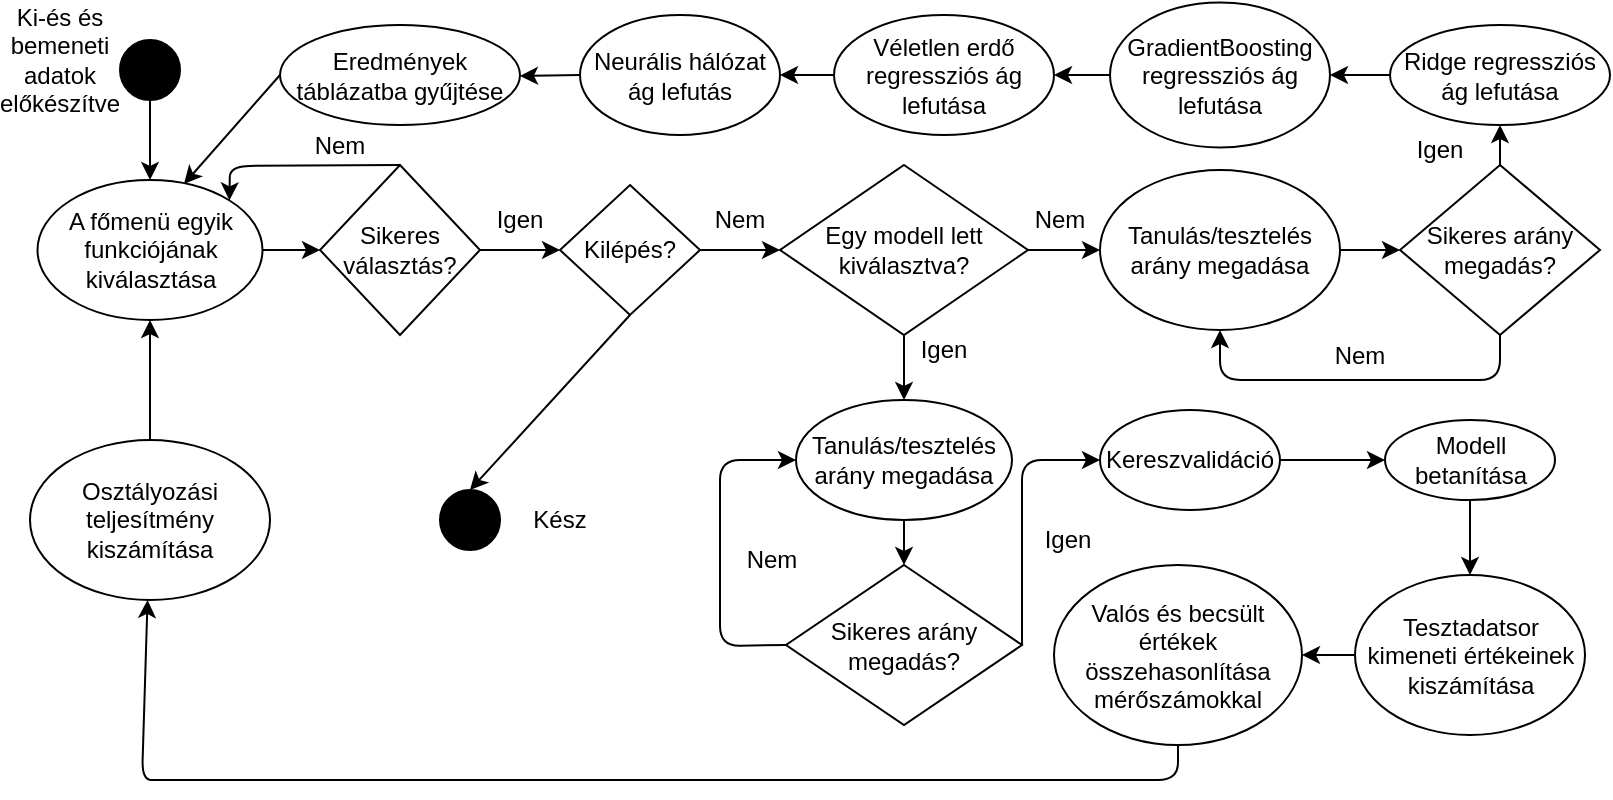 <mxfile version="14.5.1" type="github">
  <diagram id="C5RBs43oDa-KdzZeNtuy" name="Page-1">
    <mxGraphModel dx="1038" dy="547" grid="1" gridSize="10" guides="1" tooltips="1" connect="1" arrows="1" fold="1" page="1" pageScale="1" pageWidth="827" pageHeight="1169" math="0" shadow="0">
      <root>
        <mxCell id="WIyWlLk6GJQsqaUBKTNV-0" />
        <mxCell id="WIyWlLk6GJQsqaUBKTNV-1" parent="WIyWlLk6GJQsqaUBKTNV-0" />
        <mxCell id="addYo3OI-2JenMwdI06b-0" value="" style="ellipse;whiteSpace=wrap;html=1;aspect=fixed;fillColor=#000000;" parent="WIyWlLk6GJQsqaUBKTNV-1" vertex="1">
          <mxGeometry x="80" y="20" width="30" height="30" as="geometry" />
        </mxCell>
        <mxCell id="addYo3OI-2JenMwdI06b-4" value="Ki-és és bemeneti adatok előkészítve" style="text;html=1;strokeColor=none;fillColor=none;align=center;verticalAlign=middle;whiteSpace=wrap;rounded=0;" parent="WIyWlLk6GJQsqaUBKTNV-1" vertex="1">
          <mxGeometry x="30" y="20" width="40" height="20" as="geometry" />
        </mxCell>
        <mxCell id="addYo3OI-2JenMwdI06b-5" value="" style="endArrow=classic;html=1;exitX=0.5;exitY=1;exitDx=0;exitDy=0;entryX=0.5;entryY=0;entryDx=0;entryDy=0;" parent="WIyWlLk6GJQsqaUBKTNV-1" source="addYo3OI-2JenMwdI06b-0" edge="1" target="addYo3OI-2JenMwdI06b-6">
          <mxGeometry width="50" height="50" relative="1" as="geometry">
            <mxPoint x="390" y="280" as="sourcePoint" />
            <mxPoint x="235" y="90" as="targetPoint" />
          </mxGeometry>
        </mxCell>
        <mxCell id="addYo3OI-2JenMwdI06b-6" value="A főmenü egyik funkciójának kiválasztása" style="ellipse;whiteSpace=wrap;html=1;fillColor=#FFFFFF;" parent="WIyWlLk6GJQsqaUBKTNV-1" vertex="1">
          <mxGeometry x="38.75" y="90" width="112.5" height="70" as="geometry" />
        </mxCell>
        <mxCell id="addYo3OI-2JenMwdI06b-7" value="" style="endArrow=classic;html=1;exitX=1;exitY=0.5;exitDx=0;exitDy=0;" parent="WIyWlLk6GJQsqaUBKTNV-1" source="addYo3OI-2JenMwdI06b-6" edge="1" target="3oGbNOOgEWdSj0GeXgSx-3">
          <mxGeometry width="50" height="50" relative="1" as="geometry">
            <mxPoint x="390" y="280" as="sourcePoint" />
            <mxPoint x="230" y="125" as="targetPoint" />
          </mxGeometry>
        </mxCell>
        <mxCell id="addYo3OI-2JenMwdI06b-10" value="Tanulás/tesztelés arány megadása" style="ellipse;whiteSpace=wrap;html=1;fillColor=#FFFFFF;" parent="WIyWlLk6GJQsqaUBKTNV-1" vertex="1">
          <mxGeometry x="570" y="85" width="120" height="80" as="geometry" />
        </mxCell>
        <mxCell id="addYo3OI-2JenMwdI06b-16" value="&lt;div&gt;Valós és becsült értékek összehasonlítása&lt;/div&gt;&lt;div&gt;mérőszámokkal&lt;br&gt;&lt;/div&gt;" style="ellipse;whiteSpace=wrap;html=1;" parent="WIyWlLk6GJQsqaUBKTNV-1" vertex="1">
          <mxGeometry x="547" y="282.5" width="124" height="90" as="geometry" />
        </mxCell>
        <mxCell id="addYo3OI-2JenMwdI06b-25" value="" style="ellipse;whiteSpace=wrap;html=1;aspect=fixed;fillColor=#000000;" parent="WIyWlLk6GJQsqaUBKTNV-1" vertex="1">
          <mxGeometry x="240" y="245" width="30" height="30" as="geometry" />
        </mxCell>
        <mxCell id="addYo3OI-2JenMwdI06b-26" value="Kész" style="text;html=1;strokeColor=none;fillColor=none;align=center;verticalAlign=middle;whiteSpace=wrap;rounded=0;" parent="WIyWlLk6GJQsqaUBKTNV-1" vertex="1">
          <mxGeometry x="280" y="250" width="40" height="20" as="geometry" />
        </mxCell>
        <mxCell id="3oGbNOOgEWdSj0GeXgSx-3" value="Sikeres választás?" style="rhombus;whiteSpace=wrap;html=1;" vertex="1" parent="WIyWlLk6GJQsqaUBKTNV-1">
          <mxGeometry x="180" y="82.5" width="80" height="85" as="geometry" />
        </mxCell>
        <mxCell id="3oGbNOOgEWdSj0GeXgSx-4" value="" style="endArrow=classic;html=1;exitX=0.5;exitY=0;exitDx=0;exitDy=0;entryX=1;entryY=0;entryDx=0;entryDy=0;" edge="1" parent="WIyWlLk6GJQsqaUBKTNV-1" source="3oGbNOOgEWdSj0GeXgSx-3" target="addYo3OI-2JenMwdI06b-6">
          <mxGeometry width="50" height="50" relative="1" as="geometry">
            <mxPoint x="390" y="290" as="sourcePoint" />
            <mxPoint x="440" y="240" as="targetPoint" />
            <Array as="points">
              <mxPoint x="135" y="83" />
            </Array>
          </mxGeometry>
        </mxCell>
        <mxCell id="3oGbNOOgEWdSj0GeXgSx-5" value="Nem" style="text;html=1;strokeColor=none;fillColor=none;align=center;verticalAlign=middle;whiteSpace=wrap;rounded=0;" vertex="1" parent="WIyWlLk6GJQsqaUBKTNV-1">
          <mxGeometry x="170" y="62.5" width="40" height="20" as="geometry" />
        </mxCell>
        <mxCell id="3oGbNOOgEWdSj0GeXgSx-8" value="" style="endArrow=classic;html=1;exitX=1;exitY=0.5;exitDx=0;exitDy=0;" edge="1" parent="WIyWlLk6GJQsqaUBKTNV-1" source="3oGbNOOgEWdSj0GeXgSx-3" target="3oGbNOOgEWdSj0GeXgSx-9">
          <mxGeometry width="50" height="50" relative="1" as="geometry">
            <mxPoint x="390" y="290" as="sourcePoint" />
            <mxPoint x="320" y="125" as="targetPoint" />
          </mxGeometry>
        </mxCell>
        <mxCell id="3oGbNOOgEWdSj0GeXgSx-9" value="Kilépés?" style="rhombus;whiteSpace=wrap;html=1;" vertex="1" parent="WIyWlLk6GJQsqaUBKTNV-1">
          <mxGeometry x="300" y="92.5" width="70" height="65" as="geometry" />
        </mxCell>
        <mxCell id="3oGbNOOgEWdSj0GeXgSx-10" value="Igen" style="text;html=1;strokeColor=none;fillColor=none;align=center;verticalAlign=middle;whiteSpace=wrap;rounded=0;" vertex="1" parent="WIyWlLk6GJQsqaUBKTNV-1">
          <mxGeometry x="260" y="100" width="40" height="20" as="geometry" />
        </mxCell>
        <mxCell id="3oGbNOOgEWdSj0GeXgSx-15" value="Egy modell lett kiválasztva?" style="rhombus;whiteSpace=wrap;html=1;" vertex="1" parent="WIyWlLk6GJQsqaUBKTNV-1">
          <mxGeometry x="410" y="82.5" width="124" height="85" as="geometry" />
        </mxCell>
        <mxCell id="3oGbNOOgEWdSj0GeXgSx-16" value="" style="endArrow=classic;html=1;exitX=1;exitY=0.5;exitDx=0;exitDy=0;entryX=0;entryY=0.5;entryDx=0;entryDy=0;" edge="1" parent="WIyWlLk6GJQsqaUBKTNV-1" source="3oGbNOOgEWdSj0GeXgSx-9" target="3oGbNOOgEWdSj0GeXgSx-15">
          <mxGeometry width="50" height="50" relative="1" as="geometry">
            <mxPoint x="390" y="290" as="sourcePoint" />
            <mxPoint x="440" y="240" as="targetPoint" />
          </mxGeometry>
        </mxCell>
        <mxCell id="3oGbNOOgEWdSj0GeXgSx-17" value="Nem" style="text;html=1;strokeColor=none;fillColor=none;align=center;verticalAlign=middle;whiteSpace=wrap;rounded=0;" vertex="1" parent="WIyWlLk6GJQsqaUBKTNV-1">
          <mxGeometry x="370" y="100" width="40" height="20" as="geometry" />
        </mxCell>
        <mxCell id="3oGbNOOgEWdSj0GeXgSx-18" value="" style="endArrow=classic;html=1;exitX=0.5;exitY=1;exitDx=0;exitDy=0;" edge="1" parent="WIyWlLk6GJQsqaUBKTNV-1" source="3oGbNOOgEWdSj0GeXgSx-15" target="3oGbNOOgEWdSj0GeXgSx-19">
          <mxGeometry width="50" height="50" relative="1" as="geometry">
            <mxPoint x="390" y="290" as="sourcePoint" />
            <mxPoint x="488" y="200" as="targetPoint" />
          </mxGeometry>
        </mxCell>
        <mxCell id="3oGbNOOgEWdSj0GeXgSx-19" value="Tanulás/tesztelés arány megadása" style="ellipse;whiteSpace=wrap;html=1;" vertex="1" parent="WIyWlLk6GJQsqaUBKTNV-1">
          <mxGeometry x="418" y="200" width="108" height="60" as="geometry" />
        </mxCell>
        <mxCell id="3oGbNOOgEWdSj0GeXgSx-20" value="" style="endArrow=classic;html=1;exitX=0.5;exitY=1;exitDx=0;exitDy=0;" edge="1" parent="WIyWlLk6GJQsqaUBKTNV-1" source="3oGbNOOgEWdSj0GeXgSx-19" target="3oGbNOOgEWdSj0GeXgSx-21">
          <mxGeometry width="50" height="50" relative="1" as="geometry">
            <mxPoint x="390" y="290" as="sourcePoint" />
            <mxPoint x="488" y="290" as="targetPoint" />
          </mxGeometry>
        </mxCell>
        <mxCell id="3oGbNOOgEWdSj0GeXgSx-21" value="Sikeres arány megadás?" style="rhombus;whiteSpace=wrap;html=1;" vertex="1" parent="WIyWlLk6GJQsqaUBKTNV-1">
          <mxGeometry x="413" y="282.5" width="118" height="80" as="geometry" />
        </mxCell>
        <mxCell id="3oGbNOOgEWdSj0GeXgSx-22" value="Igen" style="text;html=1;strokeColor=none;fillColor=none;align=center;verticalAlign=middle;whiteSpace=wrap;rounded=0;" vertex="1" parent="WIyWlLk6GJQsqaUBKTNV-1">
          <mxGeometry x="472" y="165" width="40" height="20" as="geometry" />
        </mxCell>
        <mxCell id="3oGbNOOgEWdSj0GeXgSx-23" value="" style="endArrow=classic;html=1;exitX=0;exitY=0.5;exitDx=0;exitDy=0;entryX=0;entryY=0.5;entryDx=0;entryDy=0;" edge="1" parent="WIyWlLk6GJQsqaUBKTNV-1" source="3oGbNOOgEWdSj0GeXgSx-21" target="3oGbNOOgEWdSj0GeXgSx-19">
          <mxGeometry width="50" height="50" relative="1" as="geometry">
            <mxPoint x="390" y="290" as="sourcePoint" />
            <mxPoint x="440" y="240" as="targetPoint" />
            <Array as="points">
              <mxPoint x="380" y="323" />
              <mxPoint x="380" y="230" />
            </Array>
          </mxGeometry>
        </mxCell>
        <mxCell id="3oGbNOOgEWdSj0GeXgSx-26" value="Nem" style="text;html=1;strokeColor=none;fillColor=none;align=center;verticalAlign=middle;whiteSpace=wrap;rounded=0;" vertex="1" parent="WIyWlLk6GJQsqaUBKTNV-1">
          <mxGeometry x="386" y="270" width="40" height="20" as="geometry" />
        </mxCell>
        <mxCell id="3oGbNOOgEWdSj0GeXgSx-29" value="Nem" style="text;html=1;strokeColor=none;fillColor=none;align=center;verticalAlign=middle;whiteSpace=wrap;rounded=0;" vertex="1" parent="WIyWlLk6GJQsqaUBKTNV-1">
          <mxGeometry x="530" y="100" width="40" height="20" as="geometry" />
        </mxCell>
        <mxCell id="3oGbNOOgEWdSj0GeXgSx-31" value="" style="endArrow=classic;html=1;exitX=1;exitY=0.5;exitDx=0;exitDy=0;entryX=0;entryY=0.5;entryDx=0;entryDy=0;" edge="1" parent="WIyWlLk6GJQsqaUBKTNV-1" source="3oGbNOOgEWdSj0GeXgSx-15" target="addYo3OI-2JenMwdI06b-10">
          <mxGeometry width="50" height="50" relative="1" as="geometry">
            <mxPoint x="390" y="290" as="sourcePoint" />
            <mxPoint x="440" y="240" as="targetPoint" />
          </mxGeometry>
        </mxCell>
        <mxCell id="3oGbNOOgEWdSj0GeXgSx-32" value="Sikeres arány megadás?" style="rhombus;whiteSpace=wrap;html=1;" vertex="1" parent="WIyWlLk6GJQsqaUBKTNV-1">
          <mxGeometry x="720" y="82.5" width="100" height="85" as="geometry" />
        </mxCell>
        <mxCell id="3oGbNOOgEWdSj0GeXgSx-33" value="" style="endArrow=classic;html=1;exitX=1;exitY=0.5;exitDx=0;exitDy=0;entryX=0;entryY=0.5;entryDx=0;entryDy=0;" edge="1" parent="WIyWlLk6GJQsqaUBKTNV-1" source="addYo3OI-2JenMwdI06b-10" target="3oGbNOOgEWdSj0GeXgSx-32">
          <mxGeometry width="50" height="50" relative="1" as="geometry">
            <mxPoint x="390" y="290" as="sourcePoint" />
            <mxPoint x="440" y="240" as="targetPoint" />
          </mxGeometry>
        </mxCell>
        <mxCell id="3oGbNOOgEWdSj0GeXgSx-37" value="" style="endArrow=classic;html=1;entryX=0.5;entryY=1;entryDx=0;entryDy=0;exitX=0.5;exitY=1;exitDx=0;exitDy=0;" edge="1" parent="WIyWlLk6GJQsqaUBKTNV-1" source="3oGbNOOgEWdSj0GeXgSx-32" target="addYo3OI-2JenMwdI06b-10">
          <mxGeometry width="50" height="50" relative="1" as="geometry">
            <mxPoint x="770" y="190" as="sourcePoint" />
            <mxPoint x="680" y="200" as="targetPoint" />
            <Array as="points">
              <mxPoint x="770" y="190" />
              <mxPoint x="630" y="190" />
            </Array>
          </mxGeometry>
        </mxCell>
        <mxCell id="3oGbNOOgEWdSj0GeXgSx-40" value="Nem" style="text;html=1;strokeColor=none;fillColor=none;align=center;verticalAlign=middle;whiteSpace=wrap;rounded=0;" vertex="1" parent="WIyWlLk6GJQsqaUBKTNV-1">
          <mxGeometry x="680" y="167.5" width="40" height="20" as="geometry" />
        </mxCell>
        <mxCell id="3oGbNOOgEWdSj0GeXgSx-41" value="Ridge regressziós ág lefutása" style="ellipse;whiteSpace=wrap;html=1;" vertex="1" parent="WIyWlLk6GJQsqaUBKTNV-1">
          <mxGeometry x="715" y="12.5" width="110" height="50" as="geometry" />
        </mxCell>
        <mxCell id="3oGbNOOgEWdSj0GeXgSx-42" value="" style="endArrow=classic;html=1;exitX=0.5;exitY=0;exitDx=0;exitDy=0;entryX=0.5;entryY=1;entryDx=0;entryDy=0;" edge="1" parent="WIyWlLk6GJQsqaUBKTNV-1" source="3oGbNOOgEWdSj0GeXgSx-32" target="3oGbNOOgEWdSj0GeXgSx-41">
          <mxGeometry width="50" height="50" relative="1" as="geometry">
            <mxPoint x="390" y="290" as="sourcePoint" />
            <mxPoint x="440" y="240" as="targetPoint" />
          </mxGeometry>
        </mxCell>
        <mxCell id="3oGbNOOgEWdSj0GeXgSx-43" value="Igen" style="text;html=1;strokeColor=none;fillColor=none;align=center;verticalAlign=middle;whiteSpace=wrap;rounded=0;" vertex="1" parent="WIyWlLk6GJQsqaUBKTNV-1">
          <mxGeometry x="720" y="65" width="40" height="20" as="geometry" />
        </mxCell>
        <mxCell id="3oGbNOOgEWdSj0GeXgSx-44" value="" style="endArrow=classic;html=1;exitX=0;exitY=0.5;exitDx=0;exitDy=0;" edge="1" parent="WIyWlLk6GJQsqaUBKTNV-1" source="3oGbNOOgEWdSj0GeXgSx-41" target="3oGbNOOgEWdSj0GeXgSx-45">
          <mxGeometry width="50" height="50" relative="1" as="geometry">
            <mxPoint x="390" y="290" as="sourcePoint" />
            <mxPoint x="650" y="38" as="targetPoint" />
          </mxGeometry>
        </mxCell>
        <mxCell id="3oGbNOOgEWdSj0GeXgSx-45" value="GradientBoosting regressziós ág lefutása" style="ellipse;whiteSpace=wrap;html=1;" vertex="1" parent="WIyWlLk6GJQsqaUBKTNV-1">
          <mxGeometry x="575" y="1.25" width="110" height="72.5" as="geometry" />
        </mxCell>
        <mxCell id="3oGbNOOgEWdSj0GeXgSx-46" value="" style="endArrow=classic;html=1;exitX=0;exitY=0.5;exitDx=0;exitDy=0;" edge="1" parent="WIyWlLk6GJQsqaUBKTNV-1" source="3oGbNOOgEWdSj0GeXgSx-45" target="3oGbNOOgEWdSj0GeXgSx-47">
          <mxGeometry width="50" height="50" relative="1" as="geometry">
            <mxPoint x="390" y="290" as="sourcePoint" />
            <mxPoint x="540" y="38" as="targetPoint" />
          </mxGeometry>
        </mxCell>
        <mxCell id="3oGbNOOgEWdSj0GeXgSx-47" value="Véletlen erdő regressziós ág lefutása" style="ellipse;whiteSpace=wrap;html=1;" vertex="1" parent="WIyWlLk6GJQsqaUBKTNV-1">
          <mxGeometry x="437" y="7.5" width="110" height="60" as="geometry" />
        </mxCell>
        <mxCell id="3oGbNOOgEWdSj0GeXgSx-49" value="Neurális hálózat ág lefutás" style="ellipse;whiteSpace=wrap;html=1;" vertex="1" parent="WIyWlLk6GJQsqaUBKTNV-1">
          <mxGeometry x="310" y="7.5" width="100" height="60" as="geometry" />
        </mxCell>
        <mxCell id="3oGbNOOgEWdSj0GeXgSx-51" value="" style="endArrow=classic;html=1;exitX=0;exitY=0.5;exitDx=0;exitDy=0;entryX=1;entryY=0.5;entryDx=0;entryDy=0;" edge="1" parent="WIyWlLk6GJQsqaUBKTNV-1" source="3oGbNOOgEWdSj0GeXgSx-47" target="3oGbNOOgEWdSj0GeXgSx-49">
          <mxGeometry width="50" height="50" relative="1" as="geometry">
            <mxPoint x="390" y="290" as="sourcePoint" />
            <mxPoint x="440" y="240" as="targetPoint" />
          </mxGeometry>
        </mxCell>
        <mxCell id="3oGbNOOgEWdSj0GeXgSx-52" value="" style="endArrow=classic;html=1;exitX=0;exitY=0.5;exitDx=0;exitDy=0;" edge="1" parent="WIyWlLk6GJQsqaUBKTNV-1" source="3oGbNOOgEWdSj0GeXgSx-49">
          <mxGeometry width="50" height="50" relative="1" as="geometry">
            <mxPoint x="390" y="290" as="sourcePoint" />
            <mxPoint x="280" y="38" as="targetPoint" />
          </mxGeometry>
        </mxCell>
        <mxCell id="3oGbNOOgEWdSj0GeXgSx-53" value="Eredmények táblázatba gyűjtése" style="ellipse;whiteSpace=wrap;html=1;" vertex="1" parent="WIyWlLk6GJQsqaUBKTNV-1">
          <mxGeometry x="160" y="12.5" width="120" height="50" as="geometry" />
        </mxCell>
        <mxCell id="3oGbNOOgEWdSj0GeXgSx-54" value="" style="endArrow=classic;html=1;exitX=0;exitY=0.5;exitDx=0;exitDy=0;entryX=0.651;entryY=0.029;entryDx=0;entryDy=0;entryPerimeter=0;" edge="1" parent="WIyWlLk6GJQsqaUBKTNV-1" source="3oGbNOOgEWdSj0GeXgSx-53" target="addYo3OI-2JenMwdI06b-6">
          <mxGeometry width="50" height="50" relative="1" as="geometry">
            <mxPoint x="390" y="290" as="sourcePoint" />
            <mxPoint x="440" y="240" as="targetPoint" />
          </mxGeometry>
        </mxCell>
        <mxCell id="3oGbNOOgEWdSj0GeXgSx-56" value="Kereszvalidáció" style="ellipse;whiteSpace=wrap;html=1;" vertex="1" parent="WIyWlLk6GJQsqaUBKTNV-1">
          <mxGeometry x="570" y="205" width="90" height="50" as="geometry" />
        </mxCell>
        <mxCell id="3oGbNOOgEWdSj0GeXgSx-57" value="" style="endArrow=classic;html=1;exitX=1;exitY=0.5;exitDx=0;exitDy=0;entryX=0;entryY=0.5;entryDx=0;entryDy=0;" edge="1" parent="WIyWlLk6GJQsqaUBKTNV-1" source="3oGbNOOgEWdSj0GeXgSx-21" target="3oGbNOOgEWdSj0GeXgSx-56">
          <mxGeometry width="50" height="50" relative="1" as="geometry">
            <mxPoint x="390" y="290" as="sourcePoint" />
            <mxPoint x="440" y="240" as="targetPoint" />
            <Array as="points">
              <mxPoint x="531" y="230" />
            </Array>
          </mxGeometry>
        </mxCell>
        <mxCell id="3oGbNOOgEWdSj0GeXgSx-58" value="Igen" style="text;html=1;strokeColor=none;fillColor=none;align=center;verticalAlign=middle;whiteSpace=wrap;rounded=0;" vertex="1" parent="WIyWlLk6GJQsqaUBKTNV-1">
          <mxGeometry x="534" y="260" width="40" height="20" as="geometry" />
        </mxCell>
        <mxCell id="3oGbNOOgEWdSj0GeXgSx-59" value="Modell betanítása" style="ellipse;whiteSpace=wrap;html=1;" vertex="1" parent="WIyWlLk6GJQsqaUBKTNV-1">
          <mxGeometry x="712.5" y="210" width="85" height="40" as="geometry" />
        </mxCell>
        <mxCell id="3oGbNOOgEWdSj0GeXgSx-62" value="" style="endArrow=classic;html=1;exitX=1;exitY=0.5;exitDx=0;exitDy=0;entryX=0;entryY=0.5;entryDx=0;entryDy=0;" edge="1" parent="WIyWlLk6GJQsqaUBKTNV-1" source="3oGbNOOgEWdSj0GeXgSx-56" target="3oGbNOOgEWdSj0GeXgSx-59">
          <mxGeometry width="50" height="50" relative="1" as="geometry">
            <mxPoint x="390" y="290" as="sourcePoint" />
            <mxPoint x="440" y="240" as="targetPoint" />
          </mxGeometry>
        </mxCell>
        <mxCell id="3oGbNOOgEWdSj0GeXgSx-63" value="" style="endArrow=classic;html=1;exitX=0.5;exitY=1;exitDx=0;exitDy=0;" edge="1" parent="WIyWlLk6GJQsqaUBKTNV-1" source="3oGbNOOgEWdSj0GeXgSx-59" target="3oGbNOOgEWdSj0GeXgSx-64">
          <mxGeometry width="50" height="50" relative="1" as="geometry">
            <mxPoint x="390" y="290" as="sourcePoint" />
            <mxPoint x="740" y="280" as="targetPoint" />
          </mxGeometry>
        </mxCell>
        <mxCell id="3oGbNOOgEWdSj0GeXgSx-64" value="Tesztadatsor kimeneti értékeinek kiszámítása" style="ellipse;whiteSpace=wrap;html=1;" vertex="1" parent="WIyWlLk6GJQsqaUBKTNV-1">
          <mxGeometry x="697.5" y="287.5" width="115" height="80" as="geometry" />
        </mxCell>
        <mxCell id="3oGbNOOgEWdSj0GeXgSx-68" value="" style="endArrow=classic;html=1;exitX=0;exitY=0.5;exitDx=0;exitDy=0;entryX=1;entryY=0.5;entryDx=0;entryDy=0;" edge="1" parent="WIyWlLk6GJQsqaUBKTNV-1" source="3oGbNOOgEWdSj0GeXgSx-64" target="addYo3OI-2JenMwdI06b-16">
          <mxGeometry width="50" height="50" relative="1" as="geometry">
            <mxPoint x="690" y="330" as="sourcePoint" />
            <mxPoint x="440" y="240" as="targetPoint" />
          </mxGeometry>
        </mxCell>
        <mxCell id="3oGbNOOgEWdSj0GeXgSx-70" value="" style="endArrow=classic;html=1;exitX=0.5;exitY=1;exitDx=0;exitDy=0;" edge="1" parent="WIyWlLk6GJQsqaUBKTNV-1" source="addYo3OI-2JenMwdI06b-16" target="3oGbNOOgEWdSj0GeXgSx-71">
          <mxGeometry width="50" height="50" relative="1" as="geometry">
            <mxPoint x="390" y="290" as="sourcePoint" />
            <mxPoint x="90" y="373" as="targetPoint" />
            <Array as="points">
              <mxPoint x="609" y="390" />
              <mxPoint x="110" y="390" />
              <mxPoint x="91" y="390" />
            </Array>
          </mxGeometry>
        </mxCell>
        <mxCell id="3oGbNOOgEWdSj0GeXgSx-71" value="Osztályozási teljesítmény kiszámítása" style="ellipse;whiteSpace=wrap;html=1;" vertex="1" parent="WIyWlLk6GJQsqaUBKTNV-1">
          <mxGeometry x="35" y="220" width="120" height="80" as="geometry" />
        </mxCell>
        <mxCell id="3oGbNOOgEWdSj0GeXgSx-72" value="" style="endArrow=classic;html=1;exitX=0.5;exitY=0;exitDx=0;exitDy=0;entryX=0.5;entryY=1;entryDx=0;entryDy=0;" edge="1" parent="WIyWlLk6GJQsqaUBKTNV-1" source="3oGbNOOgEWdSj0GeXgSx-71" target="addYo3OI-2JenMwdI06b-6">
          <mxGeometry width="50" height="50" relative="1" as="geometry">
            <mxPoint x="390" y="290" as="sourcePoint" />
            <mxPoint x="440" y="240" as="targetPoint" />
          </mxGeometry>
        </mxCell>
        <mxCell id="3oGbNOOgEWdSj0GeXgSx-73" value="" style="endArrow=classic;html=1;exitX=0.5;exitY=1;exitDx=0;exitDy=0;entryX=0.5;entryY=0;entryDx=0;entryDy=0;" edge="1" parent="WIyWlLk6GJQsqaUBKTNV-1" source="3oGbNOOgEWdSj0GeXgSx-9" target="addYo3OI-2JenMwdI06b-25">
          <mxGeometry width="50" height="50" relative="1" as="geometry">
            <mxPoint x="390" y="290" as="sourcePoint" />
            <mxPoint x="440" y="240" as="targetPoint" />
          </mxGeometry>
        </mxCell>
      </root>
    </mxGraphModel>
  </diagram>
</mxfile>
